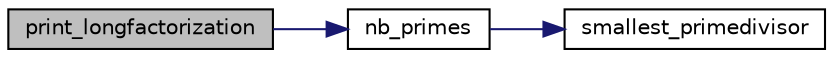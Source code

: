 digraph "print_longfactorization"
{
  edge [fontname="Helvetica",fontsize="10",labelfontname="Helvetica",labelfontsize="10"];
  node [fontname="Helvetica",fontsize="10",shape=record];
  rankdir="LR";
  Node4312 [label="print_longfactorization",height=0.2,width=0.4,color="black", fillcolor="grey75", style="filled", fontcolor="black"];
  Node4312 -> Node4313 [color="midnightblue",fontsize="10",style="solid",fontname="Helvetica"];
  Node4313 [label="nb_primes",height=0.2,width=0.4,color="black", fillcolor="white", style="filled",URL="$d9/d60/discreta_8h.html#a41da378679c384026d4b3cb2941236df"];
  Node4313 -> Node4314 [color="midnightblue",fontsize="10",style="solid",fontname="Helvetica"];
  Node4314 [label="smallest_primedivisor",height=0.2,width=0.4,color="black", fillcolor="white", style="filled",URL="$de/dc5/algebra__and__number__theory_8h.html#a89238384b70e5f0f19ac179ca88d468d"];
}
